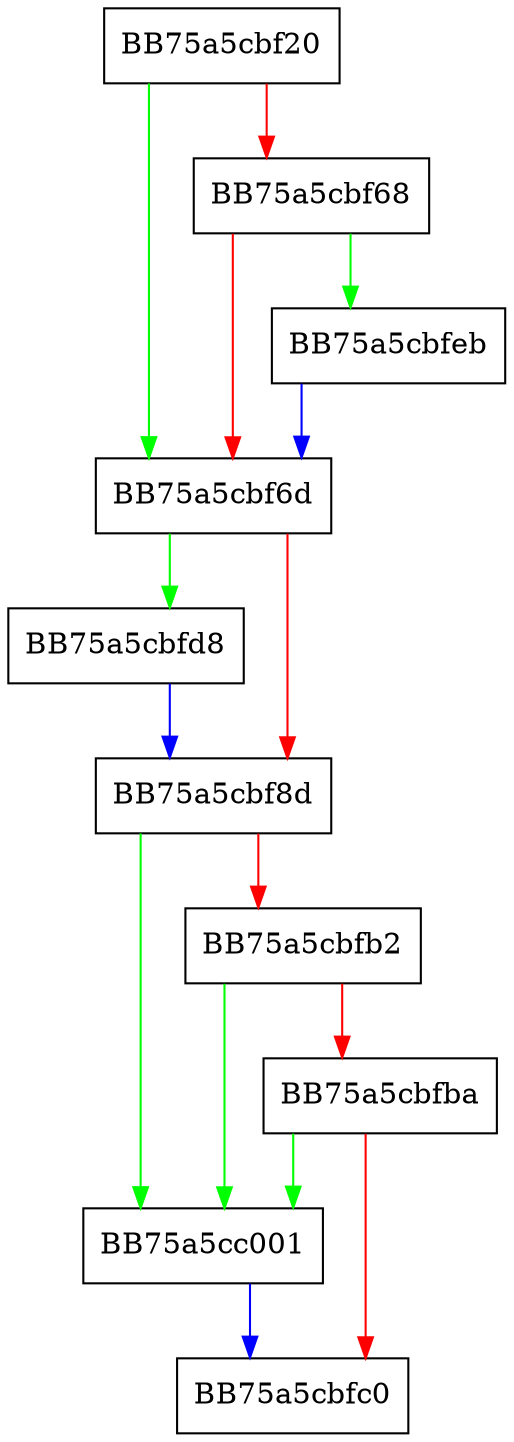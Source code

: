 digraph check_timeouts {
  node [shape="box"];
  graph [splines=ortho];
  BB75a5cbf20 -> BB75a5cbf6d [color="green"];
  BB75a5cbf20 -> BB75a5cbf68 [color="red"];
  BB75a5cbf68 -> BB75a5cbfeb [color="green"];
  BB75a5cbf68 -> BB75a5cbf6d [color="red"];
  BB75a5cbf6d -> BB75a5cbfd8 [color="green"];
  BB75a5cbf6d -> BB75a5cbf8d [color="red"];
  BB75a5cbf8d -> BB75a5cc001 [color="green"];
  BB75a5cbf8d -> BB75a5cbfb2 [color="red"];
  BB75a5cbfb2 -> BB75a5cc001 [color="green"];
  BB75a5cbfb2 -> BB75a5cbfba [color="red"];
  BB75a5cbfba -> BB75a5cc001 [color="green"];
  BB75a5cbfba -> BB75a5cbfc0 [color="red"];
  BB75a5cbfd8 -> BB75a5cbf8d [color="blue"];
  BB75a5cbfeb -> BB75a5cbf6d [color="blue"];
  BB75a5cc001 -> BB75a5cbfc0 [color="blue"];
}
